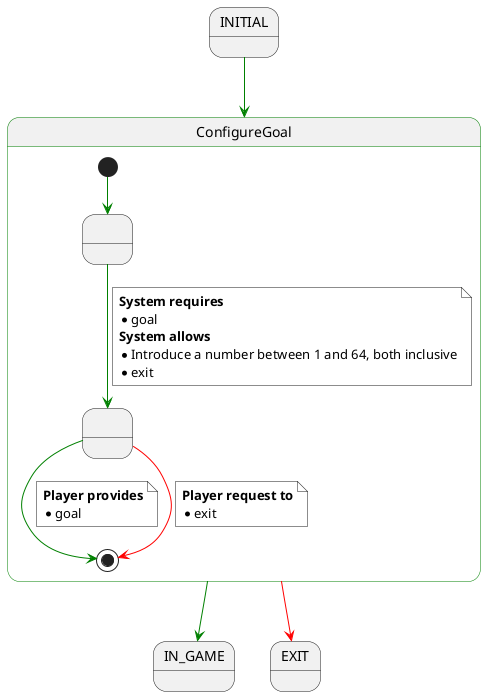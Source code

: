 @startuml

state INITIAL
state IN_GAME
state EXIT


state ConfigureGoal ##green {
    state " " as 1
    state " " as 2

    [*] -[#green]-> 1
    1 -[#green]-> 2
    note on link #white
        <b>System requires</b>
        * goal
        <b>System allows</b>
        * Introduce a number between 1 and 64, both inclusive
        * exit
    end note

    2 -[#green]-> [*]
    note on link #white
        <b>Player provides</b>
        * goal
    end note

    2 -[#red]-> [*]
    note on link #white
        <b>Player request to</b>
        * exit
    end note
}

INITIAL -[#green]-> ConfigureGoal

ConfigureGoal -[#green]-> IN_GAME
ConfigureGoal -[#red]-> EXIT

@enduml
